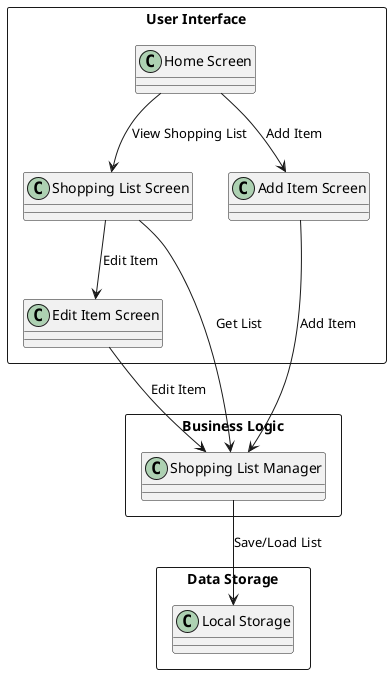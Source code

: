 @startuml
!define RECTANGLE(name) rectangle name
rectangle "User Interface" {
    class "Home Screen" as HomeScreen
    class "Shopping List Screen" as ShoppingListScreen
    class "Add Item Screen" as AddItemScreen
    class "Edit Item Screen" as EditItemScreen
}

rectangle "Data Storage" {
    class "Local Storage" as LocalStorage
}

rectangle "Business Logic" {
    class "Shopping List Manager" as ShoppingListManager
}

HomeScreen --> ShoppingListScreen : "View Shopping List"
HomeScreen --> AddItemScreen : "Add Item"
ShoppingListScreen --> EditItemScreen : "Edit Item"
ShoppingListScreen --> ShoppingListManager : "Get List"
AddItemScreen --> ShoppingListManager : "Add Item"
EditItemScreen --> ShoppingListManager : "Edit Item"
ShoppingListManager --> LocalStorage : "Save/Load List"

@enduml

